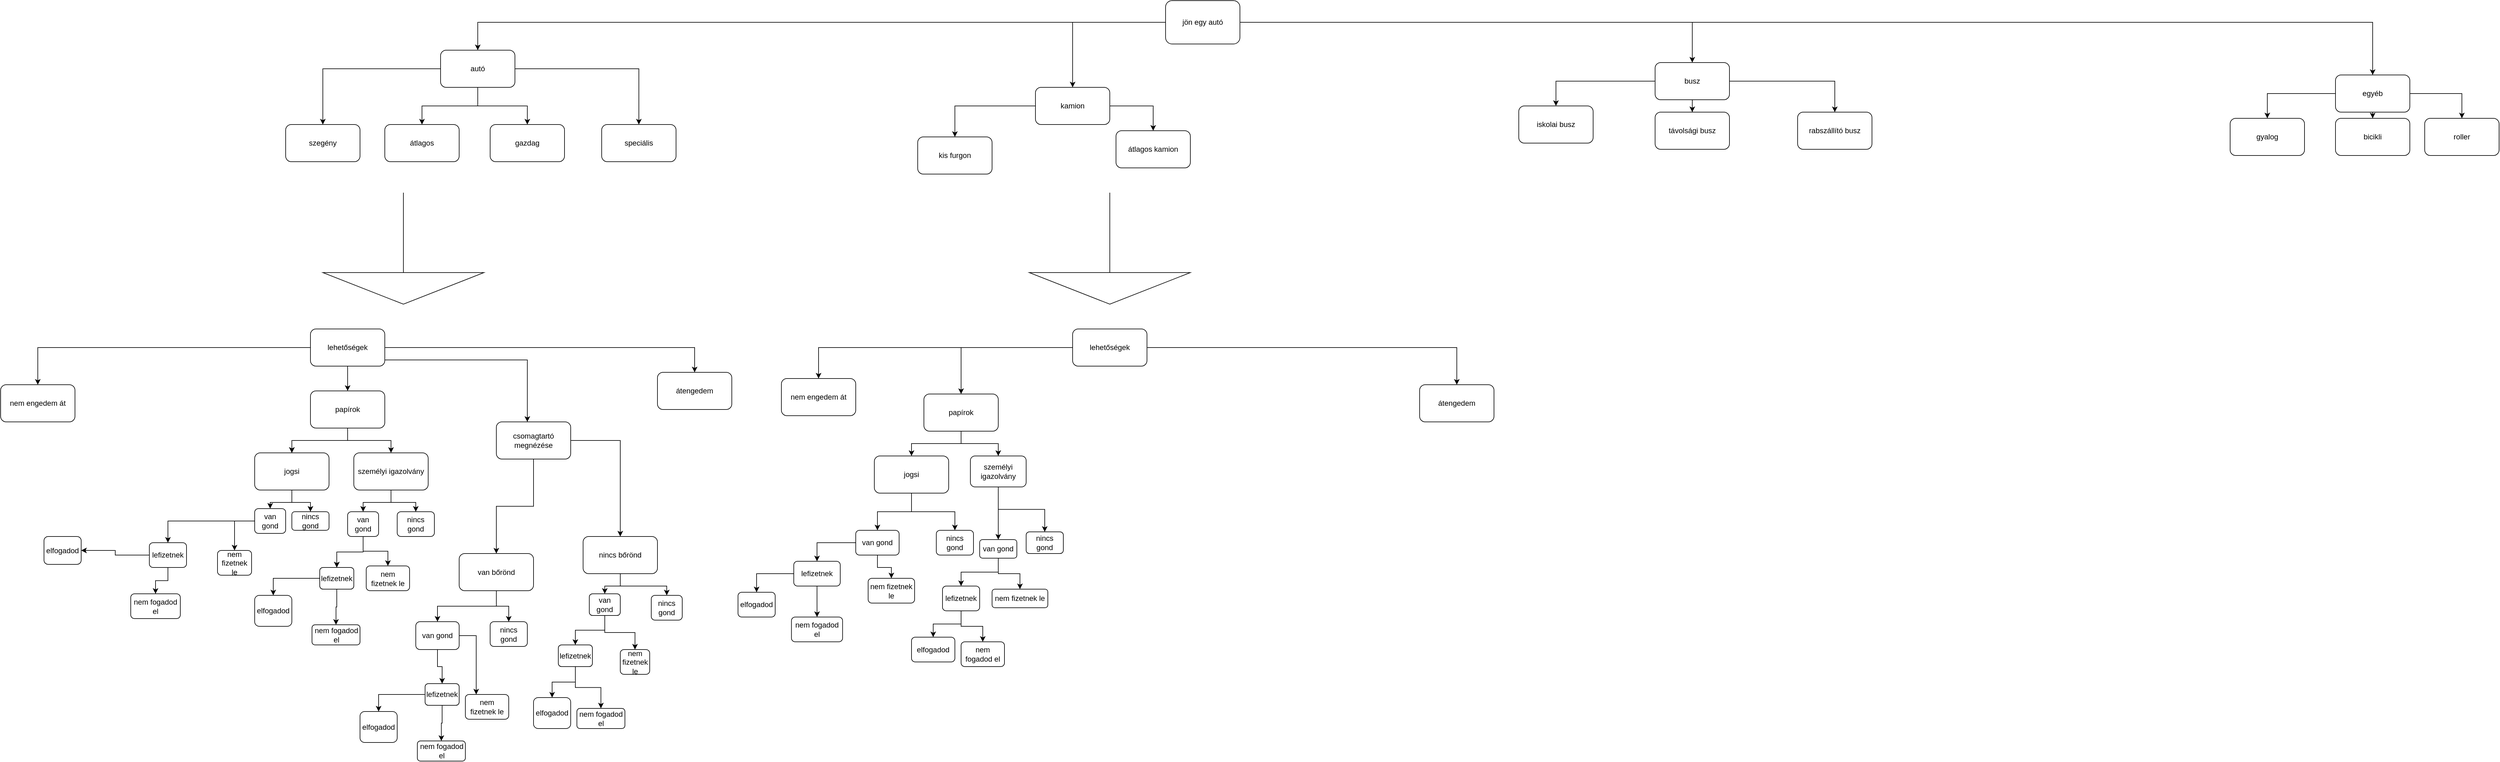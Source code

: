 <mxfile version="22.0.2" type="device">
  <diagram name="1 oldal" id="G3XP9oz0gutzlk2qWR2e">
    <mxGraphModel dx="3962" dy="1415" grid="1" gridSize="10" guides="1" tooltips="1" connect="1" arrows="1" fold="1" page="1" pageScale="1" pageWidth="827" pageHeight="1169" math="0" shadow="0">
      <root>
        <mxCell id="0" />
        <mxCell id="1" parent="0" />
        <mxCell id="x0oVIGQgTyDs9HoZcm1z-2" style="edgeStyle=orthogonalEdgeStyle;rounded=0;orthogonalLoop=1;jettySize=auto;html=1;" parent="1" source="x0oVIGQgTyDs9HoZcm1z-1" target="x0oVIGQgTyDs9HoZcm1z-3" edge="1">
          <mxGeometry relative="1" as="geometry">
            <mxPoint x="410" y="410" as="targetPoint" />
          </mxGeometry>
        </mxCell>
        <mxCell id="x0oVIGQgTyDs9HoZcm1z-4" style="edgeStyle=orthogonalEdgeStyle;rounded=0;orthogonalLoop=1;jettySize=auto;html=1;" parent="1" source="x0oVIGQgTyDs9HoZcm1z-1" target="x0oVIGQgTyDs9HoZcm1z-5" edge="1">
          <mxGeometry relative="1" as="geometry">
            <mxPoint x="270" y="390" as="targetPoint" />
          </mxGeometry>
        </mxCell>
        <mxCell id="x0oVIGQgTyDs9HoZcm1z-6" style="edgeStyle=orthogonalEdgeStyle;rounded=0;orthogonalLoop=1;jettySize=auto;html=1;" parent="1" source="x0oVIGQgTyDs9HoZcm1z-1" target="x0oVIGQgTyDs9HoZcm1z-7" edge="1">
          <mxGeometry relative="1" as="geometry">
            <mxPoint x="550" y="350" as="targetPoint" />
          </mxGeometry>
        </mxCell>
        <mxCell id="x0oVIGQgTyDs9HoZcm1z-30" style="edgeStyle=orthogonalEdgeStyle;rounded=0;orthogonalLoop=1;jettySize=auto;html=1;" parent="1" source="x0oVIGQgTyDs9HoZcm1z-1" target="x0oVIGQgTyDs9HoZcm1z-31" edge="1">
          <mxGeometry relative="1" as="geometry">
            <mxPoint x="1440" y="420" as="targetPoint" />
          </mxGeometry>
        </mxCell>
        <mxCell id="x0oVIGQgTyDs9HoZcm1z-1" value="jön egy autó" style="rounded=1;whiteSpace=wrap;html=1;" parent="1" vertex="1">
          <mxGeometry x="350" y="270" width="120" height="70" as="geometry" />
        </mxCell>
        <mxCell id="x0oVIGQgTyDs9HoZcm1z-20" style="edgeStyle=orthogonalEdgeStyle;rounded=0;orthogonalLoop=1;jettySize=auto;html=1;" parent="1" source="x0oVIGQgTyDs9HoZcm1z-3" target="x0oVIGQgTyDs9HoZcm1z-21" edge="1">
          <mxGeometry relative="1" as="geometry">
            <mxPoint x="250" y="470" as="targetPoint" />
          </mxGeometry>
        </mxCell>
        <mxCell id="x0oVIGQgTyDs9HoZcm1z-46" style="edgeStyle=orthogonalEdgeStyle;rounded=0;orthogonalLoop=1;jettySize=auto;html=1;entryX=0.5;entryY=0;entryDx=0;entryDy=0;" parent="1" source="x0oVIGQgTyDs9HoZcm1z-3" target="x0oVIGQgTyDs9HoZcm1z-23" edge="1">
          <mxGeometry relative="1" as="geometry" />
        </mxCell>
        <mxCell id="x0oVIGQgTyDs9HoZcm1z-3" value="kamion" style="rounded=1;whiteSpace=wrap;html=1;" parent="1" vertex="1">
          <mxGeometry x="140" y="410" width="120" height="60" as="geometry" />
        </mxCell>
        <mxCell id="x0oVIGQgTyDs9HoZcm1z-9" style="edgeStyle=orthogonalEdgeStyle;rounded=0;orthogonalLoop=1;jettySize=auto;html=1;" parent="1" source="x0oVIGQgTyDs9HoZcm1z-5" target="x0oVIGQgTyDs9HoZcm1z-10" edge="1">
          <mxGeometry relative="1" as="geometry">
            <mxPoint x="-630" y="460" as="targetPoint" />
          </mxGeometry>
        </mxCell>
        <mxCell id="x0oVIGQgTyDs9HoZcm1z-11" style="edgeStyle=orthogonalEdgeStyle;rounded=0;orthogonalLoop=1;jettySize=auto;html=1;" parent="1" source="x0oVIGQgTyDs9HoZcm1z-5" target="x0oVIGQgTyDs9HoZcm1z-12" edge="1">
          <mxGeometry relative="1" as="geometry">
            <mxPoint x="-370" y="480" as="targetPoint" />
          </mxGeometry>
        </mxCell>
        <mxCell id="x0oVIGQgTyDs9HoZcm1z-13" style="edgeStyle=orthogonalEdgeStyle;rounded=0;orthogonalLoop=1;jettySize=auto;html=1;" parent="1" source="x0oVIGQgTyDs9HoZcm1z-5" target="x0oVIGQgTyDs9HoZcm1z-17" edge="1">
          <mxGeometry relative="1" as="geometry">
            <mxPoint x="-700" y="470" as="targetPoint" />
          </mxGeometry>
        </mxCell>
        <mxCell id="x0oVIGQgTyDs9HoZcm1z-18" style="edgeStyle=orthogonalEdgeStyle;rounded=0;orthogonalLoop=1;jettySize=auto;html=1;" parent="1" source="x0oVIGQgTyDs9HoZcm1z-5" target="x0oVIGQgTyDs9HoZcm1z-19" edge="1">
          <mxGeometry relative="1" as="geometry">
            <mxPoint x="-490" y="470" as="targetPoint" />
          </mxGeometry>
        </mxCell>
        <mxCell id="x0oVIGQgTyDs9HoZcm1z-5" value="autó" style="rounded=1;whiteSpace=wrap;html=1;" parent="1" vertex="1">
          <mxGeometry x="-820" y="350" width="120" height="60" as="geometry" />
        </mxCell>
        <mxCell id="x0oVIGQgTyDs9HoZcm1z-24" style="edgeStyle=orthogonalEdgeStyle;rounded=0;orthogonalLoop=1;jettySize=auto;html=1;" parent="1" source="x0oVIGQgTyDs9HoZcm1z-7" target="x0oVIGQgTyDs9HoZcm1z-25" edge="1">
          <mxGeometry relative="1" as="geometry">
            <mxPoint x="980" y="450" as="targetPoint" />
          </mxGeometry>
        </mxCell>
        <mxCell id="x0oVIGQgTyDs9HoZcm1z-26" style="edgeStyle=orthogonalEdgeStyle;rounded=0;orthogonalLoop=1;jettySize=auto;html=1;" parent="1" source="x0oVIGQgTyDs9HoZcm1z-7" target="x0oVIGQgTyDs9HoZcm1z-27" edge="1">
          <mxGeometry relative="1" as="geometry">
            <mxPoint x="1200" y="480" as="targetPoint" />
          </mxGeometry>
        </mxCell>
        <mxCell id="x0oVIGQgTyDs9HoZcm1z-28" style="edgeStyle=orthogonalEdgeStyle;rounded=0;orthogonalLoop=1;jettySize=auto;html=1;" parent="1" source="x0oVIGQgTyDs9HoZcm1z-7" target="x0oVIGQgTyDs9HoZcm1z-29" edge="1">
          <mxGeometry relative="1" as="geometry">
            <mxPoint x="1430" y="450" as="targetPoint" />
          </mxGeometry>
        </mxCell>
        <mxCell id="x0oVIGQgTyDs9HoZcm1z-7" value="busz" style="rounded=1;whiteSpace=wrap;html=1;" parent="1" vertex="1">
          <mxGeometry x="1140" y="370" width="120" height="60" as="geometry" />
        </mxCell>
        <mxCell id="x0oVIGQgTyDs9HoZcm1z-10" value="szegény" style="rounded=1;whiteSpace=wrap;html=1;" parent="1" vertex="1">
          <mxGeometry x="-1070" y="470" width="120" height="60" as="geometry" />
        </mxCell>
        <mxCell id="x0oVIGQgTyDs9HoZcm1z-12" value="átlagos" style="rounded=1;whiteSpace=wrap;html=1;" parent="1" vertex="1">
          <mxGeometry x="-910" y="470" width="120" height="60" as="geometry" />
        </mxCell>
        <mxCell id="x0oVIGQgTyDs9HoZcm1z-17" value="gazdag" style="rounded=1;whiteSpace=wrap;html=1;" parent="1" vertex="1">
          <mxGeometry x="-740" y="470" width="120" height="60" as="geometry" />
        </mxCell>
        <mxCell id="x0oVIGQgTyDs9HoZcm1z-19" value="speciális" style="rounded=1;whiteSpace=wrap;html=1;" parent="1" vertex="1">
          <mxGeometry x="-560" y="470" width="120" height="60" as="geometry" />
        </mxCell>
        <mxCell id="x0oVIGQgTyDs9HoZcm1z-21" value="kis furgon" style="rounded=1;whiteSpace=wrap;html=1;" parent="1" vertex="1">
          <mxGeometry x="-50" y="490" width="120" height="60" as="geometry" />
        </mxCell>
        <mxCell id="x0oVIGQgTyDs9HoZcm1z-23" value="átlagos kamion" style="rounded=1;whiteSpace=wrap;html=1;" parent="1" vertex="1">
          <mxGeometry x="270" y="480" width="120" height="60" as="geometry" />
        </mxCell>
        <mxCell id="x0oVIGQgTyDs9HoZcm1z-25" value="iskolai busz" style="rounded=1;whiteSpace=wrap;html=1;" parent="1" vertex="1">
          <mxGeometry x="920" y="440" width="120" height="60" as="geometry" />
        </mxCell>
        <mxCell id="x0oVIGQgTyDs9HoZcm1z-27" value="távolsági busz" style="rounded=1;whiteSpace=wrap;html=1;" parent="1" vertex="1">
          <mxGeometry x="1140" y="450" width="120" height="60" as="geometry" />
        </mxCell>
        <mxCell id="x0oVIGQgTyDs9HoZcm1z-29" value="rabszállító busz" style="rounded=1;whiteSpace=wrap;html=1;" parent="1" vertex="1">
          <mxGeometry x="1370" y="450" width="120" height="60" as="geometry" />
        </mxCell>
        <mxCell id="x0oVIGQgTyDs9HoZcm1z-32" style="edgeStyle=orthogonalEdgeStyle;rounded=0;orthogonalLoop=1;jettySize=auto;html=1;" parent="1" source="x0oVIGQgTyDs9HoZcm1z-31" target="x0oVIGQgTyDs9HoZcm1z-33" edge="1">
          <mxGeometry relative="1" as="geometry">
            <mxPoint x="2138" y="480" as="targetPoint" />
          </mxGeometry>
        </mxCell>
        <mxCell id="x0oVIGQgTyDs9HoZcm1z-34" style="edgeStyle=orthogonalEdgeStyle;rounded=0;orthogonalLoop=1;jettySize=auto;html=1;" parent="1" source="x0oVIGQgTyDs9HoZcm1z-31" target="x0oVIGQgTyDs9HoZcm1z-35" edge="1">
          <mxGeometry relative="1" as="geometry">
            <mxPoint x="2298" y="520" as="targetPoint" />
          </mxGeometry>
        </mxCell>
        <mxCell id="x0oVIGQgTyDs9HoZcm1z-36" style="edgeStyle=orthogonalEdgeStyle;rounded=0;orthogonalLoop=1;jettySize=auto;html=1;" parent="1" source="x0oVIGQgTyDs9HoZcm1z-31" target="x0oVIGQgTyDs9HoZcm1z-37" edge="1">
          <mxGeometry relative="1" as="geometry">
            <mxPoint x="2428" y="490" as="targetPoint" />
          </mxGeometry>
        </mxCell>
        <mxCell id="x0oVIGQgTyDs9HoZcm1z-31" value="egyéb" style="rounded=1;whiteSpace=wrap;html=1;" parent="1" vertex="1">
          <mxGeometry x="2238" y="390" width="120" height="60" as="geometry" />
        </mxCell>
        <mxCell id="x0oVIGQgTyDs9HoZcm1z-33" value="gyalog" style="rounded=1;whiteSpace=wrap;html=1;" parent="1" vertex="1">
          <mxGeometry x="2068" y="460" width="120" height="60" as="geometry" />
        </mxCell>
        <mxCell id="x0oVIGQgTyDs9HoZcm1z-35" value="bicikli" style="rounded=1;whiteSpace=wrap;html=1;" parent="1" vertex="1">
          <mxGeometry x="2238" y="460" width="120" height="60" as="geometry" />
        </mxCell>
        <mxCell id="x0oVIGQgTyDs9HoZcm1z-37" value="roller" style="rounded=1;whiteSpace=wrap;html=1;" parent="1" vertex="1">
          <mxGeometry x="2382" y="460" width="120" height="60" as="geometry" />
        </mxCell>
        <mxCell id="x0oVIGQgTyDs9HoZcm1z-45" value="" style="html=1;shadow=0;dashed=0;align=center;verticalAlign=middle;shape=mxgraph.arrows2.arrow;dy=1;dx=51;direction=south;notch=0;" parent="1" vertex="1">
          <mxGeometry x="-1010" y="580" width="260" height="180" as="geometry" />
        </mxCell>
        <mxCell id="x0oVIGQgTyDs9HoZcm1z-61" style="edgeStyle=orthogonalEdgeStyle;rounded=0;orthogonalLoop=1;jettySize=auto;html=1;" parent="1" source="x0oVIGQgTyDs9HoZcm1z-59" target="x0oVIGQgTyDs9HoZcm1z-62" edge="1">
          <mxGeometry relative="1" as="geometry">
            <mxPoint x="-970" y="890" as="targetPoint" />
          </mxGeometry>
        </mxCell>
        <mxCell id="x0oVIGQgTyDs9HoZcm1z-63" style="edgeStyle=orthogonalEdgeStyle;rounded=0;orthogonalLoop=1;jettySize=auto;html=1;" parent="1" source="x0oVIGQgTyDs9HoZcm1z-59" target="x0oVIGQgTyDs9HoZcm1z-64" edge="1">
          <mxGeometry relative="1" as="geometry">
            <mxPoint x="-800" y="900" as="targetPoint" />
          </mxGeometry>
        </mxCell>
        <mxCell id="x0oVIGQgTyDs9HoZcm1z-68" style="edgeStyle=orthogonalEdgeStyle;rounded=0;orthogonalLoop=1;jettySize=auto;html=1;" parent="1" source="x0oVIGQgTyDs9HoZcm1z-59" target="x0oVIGQgTyDs9HoZcm1z-69" edge="1">
          <mxGeometry relative="1" as="geometry">
            <mxPoint x="-890" y="990" as="targetPoint" />
            <Array as="points">
              <mxPoint x="-680" y="850" />
            </Array>
          </mxGeometry>
        </mxCell>
        <mxCell id="x0oVIGQgTyDs9HoZcm1z-79" style="edgeStyle=orthogonalEdgeStyle;rounded=0;orthogonalLoop=1;jettySize=auto;html=1;" parent="1" source="x0oVIGQgTyDs9HoZcm1z-59" target="x0oVIGQgTyDs9HoZcm1z-80" edge="1">
          <mxGeometry relative="1" as="geometry">
            <mxPoint x="-870" y="930" as="targetPoint" />
          </mxGeometry>
        </mxCell>
        <mxCell id="x0oVIGQgTyDs9HoZcm1z-59" value="lehetőségek" style="rounded=1;whiteSpace=wrap;html=1;" parent="1" vertex="1">
          <mxGeometry x="-1030" y="800" width="120" height="60" as="geometry" />
        </mxCell>
        <mxCell id="x0oVIGQgTyDs9HoZcm1z-62" value="nem engedem át" style="rounded=1;whiteSpace=wrap;html=1;" parent="1" vertex="1">
          <mxGeometry x="-1530" y="890" width="120" height="60" as="geometry" />
        </mxCell>
        <mxCell id="x0oVIGQgTyDs9HoZcm1z-64" value="átengedem" style="rounded=1;whiteSpace=wrap;html=1;" parent="1" vertex="1">
          <mxGeometry x="-470" y="870" width="120" height="60" as="geometry" />
        </mxCell>
        <mxCell id="x0oVIGQgTyDs9HoZcm1z-71" style="edgeStyle=orthogonalEdgeStyle;rounded=0;orthogonalLoop=1;jettySize=auto;html=1;" parent="1" source="x0oVIGQgTyDs9HoZcm1z-69" target="x0oVIGQgTyDs9HoZcm1z-72" edge="1">
          <mxGeometry relative="1" as="geometry">
            <mxPoint x="-890" y="1070" as="targetPoint" />
          </mxGeometry>
        </mxCell>
        <mxCell id="x0oVIGQgTyDs9HoZcm1z-73" style="edgeStyle=orthogonalEdgeStyle;rounded=0;orthogonalLoop=1;jettySize=auto;html=1;" parent="1" source="x0oVIGQgTyDs9HoZcm1z-69" target="x0oVIGQgTyDs9HoZcm1z-74" edge="1">
          <mxGeometry relative="1" as="geometry">
            <mxPoint x="-830" y="1150" as="targetPoint" />
          </mxGeometry>
        </mxCell>
        <mxCell id="x0oVIGQgTyDs9HoZcm1z-69" value="csomagtartó megnézése" style="rounded=1;whiteSpace=wrap;html=1;" parent="1" vertex="1">
          <mxGeometry x="-730" y="950" width="120" height="60" as="geometry" />
        </mxCell>
        <mxCell id="QojsgQzTeg6_Ytx6wrmI-13" value="" style="edgeStyle=orthogonalEdgeStyle;rounded=0;orthogonalLoop=1;jettySize=auto;html=1;" edge="1" parent="1" source="x0oVIGQgTyDs9HoZcm1z-72" target="QojsgQzTeg6_Ytx6wrmI-12">
          <mxGeometry relative="1" as="geometry" />
        </mxCell>
        <mxCell id="QojsgQzTeg6_Ytx6wrmI-14" style="edgeStyle=orthogonalEdgeStyle;rounded=0;orthogonalLoop=1;jettySize=auto;html=1;" edge="1" parent="1" source="x0oVIGQgTyDs9HoZcm1z-72" target="QojsgQzTeg6_Ytx6wrmI-15">
          <mxGeometry relative="1" as="geometry">
            <mxPoint x="-680" y="1302.5" as="targetPoint" />
          </mxGeometry>
        </mxCell>
        <mxCell id="x0oVIGQgTyDs9HoZcm1z-72" value="van bőrönd" style="rounded=1;whiteSpace=wrap;html=1;" parent="1" vertex="1">
          <mxGeometry x="-790" y="1162.5" width="120" height="60" as="geometry" />
        </mxCell>
        <mxCell id="QojsgQzTeg6_Ytx6wrmI-9" value="" style="edgeStyle=orthogonalEdgeStyle;rounded=0;orthogonalLoop=1;jettySize=auto;html=1;" edge="1" parent="1" source="x0oVIGQgTyDs9HoZcm1z-74" target="QojsgQzTeg6_Ytx6wrmI-8">
          <mxGeometry relative="1" as="geometry" />
        </mxCell>
        <mxCell id="QojsgQzTeg6_Ytx6wrmI-10" style="edgeStyle=orthogonalEdgeStyle;rounded=0;orthogonalLoop=1;jettySize=auto;html=1;" edge="1" parent="1" source="x0oVIGQgTyDs9HoZcm1z-74" target="QojsgQzTeg6_Ytx6wrmI-11">
          <mxGeometry relative="1" as="geometry">
            <mxPoint x="-470" y="1240" as="targetPoint" />
          </mxGeometry>
        </mxCell>
        <mxCell id="x0oVIGQgTyDs9HoZcm1z-74" value="nincs bőrönd" style="rounded=1;whiteSpace=wrap;html=1;" parent="1" vertex="1">
          <mxGeometry x="-590" y="1135" width="120" height="60" as="geometry" />
        </mxCell>
        <mxCell id="x0oVIGQgTyDs9HoZcm1z-81" style="edgeStyle=orthogonalEdgeStyle;rounded=0;orthogonalLoop=1;jettySize=auto;html=1;" parent="1" source="x0oVIGQgTyDs9HoZcm1z-80" target="x0oVIGQgTyDs9HoZcm1z-82" edge="1">
          <mxGeometry relative="1" as="geometry">
            <mxPoint x="-1060" y="1030" as="targetPoint" />
          </mxGeometry>
        </mxCell>
        <mxCell id="QojsgQzTeg6_Ytx6wrmI-1" value="" style="edgeStyle=orthogonalEdgeStyle;rounded=0;orthogonalLoop=1;jettySize=auto;html=1;" edge="1" parent="1" source="x0oVIGQgTyDs9HoZcm1z-80" target="x0oVIGQgTyDs9HoZcm1z-82">
          <mxGeometry relative="1" as="geometry" />
        </mxCell>
        <mxCell id="QojsgQzTeg6_Ytx6wrmI-2" style="edgeStyle=orthogonalEdgeStyle;rounded=0;orthogonalLoop=1;jettySize=auto;html=1;" edge="1" parent="1" source="x0oVIGQgTyDs9HoZcm1z-80" target="QojsgQzTeg6_Ytx6wrmI-3">
          <mxGeometry relative="1" as="geometry">
            <mxPoint x="-920" y="1000" as="targetPoint" />
          </mxGeometry>
        </mxCell>
        <mxCell id="x0oVIGQgTyDs9HoZcm1z-80" value="papírok" style="rounded=1;whiteSpace=wrap;html=1;" parent="1" vertex="1">
          <mxGeometry x="-1030" y="900" width="120" height="60" as="geometry" />
        </mxCell>
        <mxCell id="x0oVIGQgTyDs9HoZcm1z-83" style="edgeStyle=orthogonalEdgeStyle;rounded=0;orthogonalLoop=1;jettySize=auto;html=1;" parent="1" source="x0oVIGQgTyDs9HoZcm1z-82" target="x0oVIGQgTyDs9HoZcm1z-84" edge="1">
          <mxGeometry relative="1" as="geometry">
            <mxPoint x="-1120" y="1100" as="targetPoint" />
          </mxGeometry>
        </mxCell>
        <mxCell id="x0oVIGQgTyDs9HoZcm1z-85" style="edgeStyle=orthogonalEdgeStyle;rounded=0;orthogonalLoop=1;jettySize=auto;html=1;" parent="1" source="x0oVIGQgTyDs9HoZcm1z-82" target="x0oVIGQgTyDs9HoZcm1z-86" edge="1">
          <mxGeometry relative="1" as="geometry">
            <mxPoint x="-1030" y="1100" as="targetPoint" />
          </mxGeometry>
        </mxCell>
        <mxCell id="x0oVIGQgTyDs9HoZcm1z-82" value="jogsi" style="rounded=1;whiteSpace=wrap;html=1;" parent="1" vertex="1">
          <mxGeometry x="-1120" y="1000" width="120" height="60" as="geometry" />
        </mxCell>
        <mxCell id="QojsgQzTeg6_Ytx6wrmI-42" value="" style="edgeStyle=orthogonalEdgeStyle;rounded=0;orthogonalLoop=1;jettySize=auto;html=1;" edge="1" parent="1" source="x0oVIGQgTyDs9HoZcm1z-84" target="QojsgQzTeg6_Ytx6wrmI-41">
          <mxGeometry relative="1" as="geometry" />
        </mxCell>
        <mxCell id="QojsgQzTeg6_Ytx6wrmI-44" value="" style="edgeStyle=orthogonalEdgeStyle;rounded=0;orthogonalLoop=1;jettySize=auto;html=1;" edge="1" parent="1" source="x0oVIGQgTyDs9HoZcm1z-84" target="QojsgQzTeg6_Ytx6wrmI-43">
          <mxGeometry relative="1" as="geometry" />
        </mxCell>
        <mxCell id="x0oVIGQgTyDs9HoZcm1z-84" value="van gond" style="rounded=1;whiteSpace=wrap;html=1;" parent="1" vertex="1">
          <mxGeometry x="-1120" y="1090" width="50" height="40" as="geometry" />
        </mxCell>
        <mxCell id="x0oVIGQgTyDs9HoZcm1z-86" value="nincs gond" style="rounded=1;whiteSpace=wrap;html=1;" parent="1" vertex="1">
          <mxGeometry x="-1060" y="1095" width="60" height="30" as="geometry" />
        </mxCell>
        <mxCell id="QojsgQzTeg6_Ytx6wrmI-5" value="" style="edgeStyle=orthogonalEdgeStyle;rounded=0;orthogonalLoop=1;jettySize=auto;html=1;" edge="1" parent="1" source="QojsgQzTeg6_Ytx6wrmI-3" target="QojsgQzTeg6_Ytx6wrmI-4">
          <mxGeometry relative="1" as="geometry" />
        </mxCell>
        <mxCell id="QojsgQzTeg6_Ytx6wrmI-6" style="edgeStyle=orthogonalEdgeStyle;rounded=0;orthogonalLoop=1;jettySize=auto;html=1;" edge="1" parent="1" source="QojsgQzTeg6_Ytx6wrmI-3" target="QojsgQzTeg6_Ytx6wrmI-7">
          <mxGeometry relative="1" as="geometry">
            <mxPoint x="-860" y="1100.0" as="targetPoint" />
          </mxGeometry>
        </mxCell>
        <mxCell id="QojsgQzTeg6_Ytx6wrmI-3" value="személyi igazolvány" style="rounded=1;whiteSpace=wrap;html=1;" vertex="1" parent="1">
          <mxGeometry x="-960" y="1000" width="120" height="60" as="geometry" />
        </mxCell>
        <mxCell id="QojsgQzTeg6_Ytx6wrmI-50" value="" style="edgeStyle=orthogonalEdgeStyle;rounded=0;orthogonalLoop=1;jettySize=auto;html=1;" edge="1" parent="1" source="QojsgQzTeg6_Ytx6wrmI-4" target="QojsgQzTeg6_Ytx6wrmI-49">
          <mxGeometry relative="1" as="geometry" />
        </mxCell>
        <mxCell id="QojsgQzTeg6_Ytx6wrmI-51" value="" style="edgeStyle=orthogonalEdgeStyle;rounded=0;orthogonalLoop=1;jettySize=auto;html=1;" edge="1" parent="1" source="QojsgQzTeg6_Ytx6wrmI-4" target="QojsgQzTeg6_Ytx6wrmI-49">
          <mxGeometry relative="1" as="geometry" />
        </mxCell>
        <mxCell id="QojsgQzTeg6_Ytx6wrmI-52" style="edgeStyle=orthogonalEdgeStyle;rounded=0;orthogonalLoop=1;jettySize=auto;html=1;" edge="1" parent="1" source="QojsgQzTeg6_Ytx6wrmI-4" target="QojsgQzTeg6_Ytx6wrmI-53">
          <mxGeometry relative="1" as="geometry">
            <mxPoint x="-910" y="1180" as="targetPoint" />
          </mxGeometry>
        </mxCell>
        <mxCell id="QojsgQzTeg6_Ytx6wrmI-4" value="van gond" style="whiteSpace=wrap;html=1;rounded=1;" vertex="1" parent="1">
          <mxGeometry x="-970" y="1095" width="50" height="40" as="geometry" />
        </mxCell>
        <mxCell id="QojsgQzTeg6_Ytx6wrmI-7" value="nincs gond" style="rounded=1;whiteSpace=wrap;html=1;" vertex="1" parent="1">
          <mxGeometry x="-890" y="1095" width="60" height="40" as="geometry" />
        </mxCell>
        <mxCell id="QojsgQzTeg6_Ytx6wrmI-75" value="" style="edgeStyle=orthogonalEdgeStyle;rounded=0;orthogonalLoop=1;jettySize=auto;html=1;" edge="1" parent="1" source="QojsgQzTeg6_Ytx6wrmI-8" target="QojsgQzTeg6_Ytx6wrmI-71">
          <mxGeometry relative="1" as="geometry" />
        </mxCell>
        <mxCell id="QojsgQzTeg6_Ytx6wrmI-77" style="edgeStyle=orthogonalEdgeStyle;rounded=0;orthogonalLoop=1;jettySize=auto;html=1;" edge="1" parent="1" source="QojsgQzTeg6_Ytx6wrmI-8" target="QojsgQzTeg6_Ytx6wrmI-72">
          <mxGeometry relative="1" as="geometry" />
        </mxCell>
        <mxCell id="QojsgQzTeg6_Ytx6wrmI-8" value="van gond" style="whiteSpace=wrap;html=1;rounded=1;" vertex="1" parent="1">
          <mxGeometry x="-580" y="1227.5" width="50" height="35" as="geometry" />
        </mxCell>
        <mxCell id="QojsgQzTeg6_Ytx6wrmI-11" value="nincs gond" style="rounded=1;whiteSpace=wrap;html=1;" vertex="1" parent="1">
          <mxGeometry x="-480" y="1230" width="50" height="40" as="geometry" />
        </mxCell>
        <mxCell id="QojsgQzTeg6_Ytx6wrmI-64" value="" style="edgeStyle=orthogonalEdgeStyle;rounded=0;orthogonalLoop=1;jettySize=auto;html=1;" edge="1" parent="1" source="QojsgQzTeg6_Ytx6wrmI-12" target="QojsgQzTeg6_Ytx6wrmI-60">
          <mxGeometry relative="1" as="geometry" />
        </mxCell>
        <mxCell id="QojsgQzTeg6_Ytx6wrmI-76" style="edgeStyle=orthogonalEdgeStyle;rounded=0;orthogonalLoop=1;jettySize=auto;html=1;entryX=0.25;entryY=0;entryDx=0;entryDy=0;" edge="1" parent="1" source="QojsgQzTeg6_Ytx6wrmI-12" target="QojsgQzTeg6_Ytx6wrmI-61">
          <mxGeometry relative="1" as="geometry" />
        </mxCell>
        <mxCell id="QojsgQzTeg6_Ytx6wrmI-12" value="van gond" style="whiteSpace=wrap;html=1;rounded=1;" vertex="1" parent="1">
          <mxGeometry x="-860" y="1272.5" width="70" height="45" as="geometry" />
        </mxCell>
        <mxCell id="QojsgQzTeg6_Ytx6wrmI-15" value="nincs gond" style="rounded=1;whiteSpace=wrap;html=1;" vertex="1" parent="1">
          <mxGeometry x="-740" y="1272.5" width="60" height="40" as="geometry" />
        </mxCell>
        <mxCell id="QojsgQzTeg6_Ytx6wrmI-19" value="" style="html=1;shadow=0;dashed=0;align=center;verticalAlign=middle;shape=mxgraph.arrows2.arrow;dy=1;dx=51;direction=south;notch=0;" vertex="1" parent="1">
          <mxGeometry x="130" y="580" width="260" height="180" as="geometry" />
        </mxCell>
        <mxCell id="QojsgQzTeg6_Ytx6wrmI-22" value="" style="edgeStyle=orthogonalEdgeStyle;rounded=0;orthogonalLoop=1;jettySize=auto;html=1;" edge="1" parent="1" source="QojsgQzTeg6_Ytx6wrmI-20" target="QojsgQzTeg6_Ytx6wrmI-21">
          <mxGeometry relative="1" as="geometry" />
        </mxCell>
        <mxCell id="QojsgQzTeg6_Ytx6wrmI-24" value="" style="edgeStyle=orthogonalEdgeStyle;rounded=0;orthogonalLoop=1;jettySize=auto;html=1;" edge="1" parent="1" source="QojsgQzTeg6_Ytx6wrmI-20" target="QojsgQzTeg6_Ytx6wrmI-23">
          <mxGeometry relative="1" as="geometry" />
        </mxCell>
        <mxCell id="QojsgQzTeg6_Ytx6wrmI-26" value="" style="edgeStyle=orthogonalEdgeStyle;rounded=0;orthogonalLoop=1;jettySize=auto;html=1;" edge="1" parent="1" source="QojsgQzTeg6_Ytx6wrmI-20" target="QojsgQzTeg6_Ytx6wrmI-25">
          <mxGeometry relative="1" as="geometry" />
        </mxCell>
        <mxCell id="QojsgQzTeg6_Ytx6wrmI-20" value="lehetőségek" style="rounded=1;whiteSpace=wrap;html=1;" vertex="1" parent="1">
          <mxGeometry x="200" y="800" width="120" height="60" as="geometry" />
        </mxCell>
        <mxCell id="QojsgQzTeg6_Ytx6wrmI-21" value="átengedem" style="whiteSpace=wrap;html=1;rounded=1;" vertex="1" parent="1">
          <mxGeometry x="760" y="890" width="120" height="60" as="geometry" />
        </mxCell>
        <mxCell id="QojsgQzTeg6_Ytx6wrmI-23" value="nem engedem át" style="whiteSpace=wrap;html=1;rounded=1;" vertex="1" parent="1">
          <mxGeometry x="-270" y="880" width="120" height="60" as="geometry" />
        </mxCell>
        <mxCell id="QojsgQzTeg6_Ytx6wrmI-28" value="" style="edgeStyle=orthogonalEdgeStyle;rounded=0;orthogonalLoop=1;jettySize=auto;html=1;" edge="1" parent="1" source="QojsgQzTeg6_Ytx6wrmI-25" target="QojsgQzTeg6_Ytx6wrmI-27">
          <mxGeometry relative="1" as="geometry" />
        </mxCell>
        <mxCell id="QojsgQzTeg6_Ytx6wrmI-33" style="edgeStyle=orthogonalEdgeStyle;rounded=0;orthogonalLoop=1;jettySize=auto;html=1;" edge="1" parent="1" source="QojsgQzTeg6_Ytx6wrmI-25" target="QojsgQzTeg6_Ytx6wrmI-34">
          <mxGeometry relative="1" as="geometry">
            <mxPoint x="10" y="1070" as="targetPoint" />
          </mxGeometry>
        </mxCell>
        <mxCell id="QojsgQzTeg6_Ytx6wrmI-25" value="papírok" style="whiteSpace=wrap;html=1;rounded=1;" vertex="1" parent="1">
          <mxGeometry x="-40" y="905" width="120" height="60" as="geometry" />
        </mxCell>
        <mxCell id="QojsgQzTeg6_Ytx6wrmI-30" value="" style="edgeStyle=orthogonalEdgeStyle;rounded=0;orthogonalLoop=1;jettySize=auto;html=1;" edge="1" parent="1" source="QojsgQzTeg6_Ytx6wrmI-27" target="QojsgQzTeg6_Ytx6wrmI-29">
          <mxGeometry relative="1" as="geometry" />
        </mxCell>
        <mxCell id="QojsgQzTeg6_Ytx6wrmI-31" style="edgeStyle=orthogonalEdgeStyle;rounded=0;orthogonalLoop=1;jettySize=auto;html=1;" edge="1" parent="1" source="QojsgQzTeg6_Ytx6wrmI-27" target="QojsgQzTeg6_Ytx6wrmI-32">
          <mxGeometry relative="1" as="geometry">
            <mxPoint x="-170" y="1160" as="targetPoint" />
          </mxGeometry>
        </mxCell>
        <mxCell id="QojsgQzTeg6_Ytx6wrmI-27" value="jogsi" style="whiteSpace=wrap;html=1;rounded=1;" vertex="1" parent="1">
          <mxGeometry x="-120" y="1005" width="120" height="60" as="geometry" />
        </mxCell>
        <mxCell id="QojsgQzTeg6_Ytx6wrmI-29" value="nincs gond" style="whiteSpace=wrap;html=1;rounded=1;" vertex="1" parent="1">
          <mxGeometry x="-20" y="1125" width="60" height="40" as="geometry" />
        </mxCell>
        <mxCell id="QojsgQzTeg6_Ytx6wrmI-97" value="" style="edgeStyle=orthogonalEdgeStyle;rounded=0;orthogonalLoop=1;jettySize=auto;html=1;" edge="1" parent="1" source="QojsgQzTeg6_Ytx6wrmI-32" target="QojsgQzTeg6_Ytx6wrmI-96">
          <mxGeometry relative="1" as="geometry" />
        </mxCell>
        <mxCell id="QojsgQzTeg6_Ytx6wrmI-99" value="" style="edgeStyle=orthogonalEdgeStyle;rounded=0;orthogonalLoop=1;jettySize=auto;html=1;" edge="1" parent="1" source="QojsgQzTeg6_Ytx6wrmI-32" target="QojsgQzTeg6_Ytx6wrmI-98">
          <mxGeometry relative="1" as="geometry" />
        </mxCell>
        <mxCell id="QojsgQzTeg6_Ytx6wrmI-32" value="van gond" style="rounded=1;whiteSpace=wrap;html=1;" vertex="1" parent="1">
          <mxGeometry x="-150" y="1125" width="70" height="40" as="geometry" />
        </mxCell>
        <mxCell id="QojsgQzTeg6_Ytx6wrmI-36" value="" style="edgeStyle=orthogonalEdgeStyle;rounded=0;orthogonalLoop=1;jettySize=auto;html=1;" edge="1" parent="1" source="QojsgQzTeg6_Ytx6wrmI-34" target="QojsgQzTeg6_Ytx6wrmI-35">
          <mxGeometry relative="1" as="geometry" />
        </mxCell>
        <mxCell id="QojsgQzTeg6_Ytx6wrmI-37" style="edgeStyle=orthogonalEdgeStyle;rounded=0;orthogonalLoop=1;jettySize=auto;html=1;" edge="1" parent="1" source="QojsgQzTeg6_Ytx6wrmI-34" target="QojsgQzTeg6_Ytx6wrmI-38">
          <mxGeometry relative="1" as="geometry">
            <mxPoint y="1160" as="targetPoint" />
          </mxGeometry>
        </mxCell>
        <mxCell id="QojsgQzTeg6_Ytx6wrmI-34" value="személyi igazolvány" style="rounded=1;whiteSpace=wrap;html=1;" vertex="1" parent="1">
          <mxGeometry x="35" y="1005" width="90" height="50" as="geometry" />
        </mxCell>
        <mxCell id="QojsgQzTeg6_Ytx6wrmI-35" value="nincs gond" style="whiteSpace=wrap;html=1;rounded=1;" vertex="1" parent="1">
          <mxGeometry x="125" y="1127.5" width="60" height="35" as="geometry" />
        </mxCell>
        <mxCell id="QojsgQzTeg6_Ytx6wrmI-105" value="" style="edgeStyle=orthogonalEdgeStyle;rounded=0;orthogonalLoop=1;jettySize=auto;html=1;" edge="1" parent="1" source="QojsgQzTeg6_Ytx6wrmI-38" target="QojsgQzTeg6_Ytx6wrmI-104">
          <mxGeometry relative="1" as="geometry" />
        </mxCell>
        <mxCell id="QojsgQzTeg6_Ytx6wrmI-106" style="edgeStyle=orthogonalEdgeStyle;rounded=0;orthogonalLoop=1;jettySize=auto;html=1;" edge="1" parent="1" source="QojsgQzTeg6_Ytx6wrmI-38" target="QojsgQzTeg6_Ytx6wrmI-107">
          <mxGeometry relative="1" as="geometry">
            <mxPoint x="90" y="1225" as="targetPoint" />
          </mxGeometry>
        </mxCell>
        <mxCell id="QojsgQzTeg6_Ytx6wrmI-38" value="van gond" style="rounded=1;whiteSpace=wrap;html=1;" vertex="1" parent="1">
          <mxGeometry x="50" y="1140" width="60" height="30" as="geometry" />
        </mxCell>
        <mxCell id="QojsgQzTeg6_Ytx6wrmI-46" value="" style="edgeStyle=orthogonalEdgeStyle;rounded=0;orthogonalLoop=1;jettySize=auto;html=1;" edge="1" parent="1" source="QojsgQzTeg6_Ytx6wrmI-41" target="QojsgQzTeg6_Ytx6wrmI-45">
          <mxGeometry relative="1" as="geometry" />
        </mxCell>
        <mxCell id="QojsgQzTeg6_Ytx6wrmI-47" style="edgeStyle=orthogonalEdgeStyle;rounded=0;orthogonalLoop=1;jettySize=auto;html=1;" edge="1" parent="1" source="QojsgQzTeg6_Ytx6wrmI-41" target="QojsgQzTeg6_Ytx6wrmI-48">
          <mxGeometry relative="1" as="geometry">
            <mxPoint x="-1280" y="1260" as="targetPoint" />
          </mxGeometry>
        </mxCell>
        <mxCell id="QojsgQzTeg6_Ytx6wrmI-41" value="lefizetnek" style="whiteSpace=wrap;html=1;rounded=1;" vertex="1" parent="1">
          <mxGeometry x="-1290" y="1145" width="60" height="40" as="geometry" />
        </mxCell>
        <mxCell id="QojsgQzTeg6_Ytx6wrmI-43" value="nem fizetnek le" style="whiteSpace=wrap;html=1;rounded=1;" vertex="1" parent="1">
          <mxGeometry x="-1180" y="1157.5" width="55" height="40" as="geometry" />
        </mxCell>
        <mxCell id="QojsgQzTeg6_Ytx6wrmI-45" value="elfogadod" style="whiteSpace=wrap;html=1;rounded=1;" vertex="1" parent="1">
          <mxGeometry x="-1460" y="1135" width="60" height="45" as="geometry" />
        </mxCell>
        <mxCell id="QojsgQzTeg6_Ytx6wrmI-48" value="nem fogadod el" style="rounded=1;whiteSpace=wrap;html=1;" vertex="1" parent="1">
          <mxGeometry x="-1320" y="1227.5" width="80" height="40" as="geometry" />
        </mxCell>
        <mxCell id="QojsgQzTeg6_Ytx6wrmI-55" style="edgeStyle=orthogonalEdgeStyle;rounded=0;orthogonalLoop=1;jettySize=auto;html=1;" edge="1" parent="1" source="QojsgQzTeg6_Ytx6wrmI-49" target="QojsgQzTeg6_Ytx6wrmI-56">
          <mxGeometry relative="1" as="geometry">
            <mxPoint x="-1060" y="1240" as="targetPoint" />
          </mxGeometry>
        </mxCell>
        <mxCell id="QojsgQzTeg6_Ytx6wrmI-58" value="" style="edgeStyle=orthogonalEdgeStyle;rounded=0;orthogonalLoop=1;jettySize=auto;html=1;" edge="1" parent="1" source="QojsgQzTeg6_Ytx6wrmI-49" target="QojsgQzTeg6_Ytx6wrmI-57">
          <mxGeometry relative="1" as="geometry" />
        </mxCell>
        <mxCell id="QojsgQzTeg6_Ytx6wrmI-49" value="lefizetnek" style="whiteSpace=wrap;html=1;rounded=1;" vertex="1" parent="1">
          <mxGeometry x="-1015" y="1185" width="55" height="35" as="geometry" />
        </mxCell>
        <mxCell id="QojsgQzTeg6_Ytx6wrmI-53" value="nem fizetnek le" style="rounded=1;whiteSpace=wrap;html=1;" vertex="1" parent="1">
          <mxGeometry x="-940" y="1182.5" width="70" height="40" as="geometry" />
        </mxCell>
        <mxCell id="QojsgQzTeg6_Ytx6wrmI-56" value="elfogadod" style="rounded=1;whiteSpace=wrap;html=1;" vertex="1" parent="1">
          <mxGeometry x="-1120" y="1230" width="60" height="50" as="geometry" />
        </mxCell>
        <mxCell id="QojsgQzTeg6_Ytx6wrmI-57" value="nem fogadod el" style="whiteSpace=wrap;html=1;rounded=1;" vertex="1" parent="1">
          <mxGeometry x="-1027.5" y="1277.5" width="77.5" height="32.5" as="geometry" />
        </mxCell>
        <mxCell id="QojsgQzTeg6_Ytx6wrmI-59" value="" style="edgeStyle=orthogonalEdgeStyle;rounded=0;orthogonalLoop=1;jettySize=auto;html=1;" edge="1" parent="1" source="QojsgQzTeg6_Ytx6wrmI-60" target="QojsgQzTeg6_Ytx6wrmI-63">
          <mxGeometry relative="1" as="geometry" />
        </mxCell>
        <mxCell id="QojsgQzTeg6_Ytx6wrmI-65" value="" style="edgeStyle=orthogonalEdgeStyle;rounded=0;orthogonalLoop=1;jettySize=auto;html=1;" edge="1" parent="1" source="QojsgQzTeg6_Ytx6wrmI-60" target="QojsgQzTeg6_Ytx6wrmI-62">
          <mxGeometry relative="1" as="geometry" />
        </mxCell>
        <mxCell id="QojsgQzTeg6_Ytx6wrmI-60" value="lefizetnek" style="whiteSpace=wrap;html=1;rounded=1;" vertex="1" parent="1">
          <mxGeometry x="-845" y="1372.5" width="55" height="35" as="geometry" />
        </mxCell>
        <mxCell id="QojsgQzTeg6_Ytx6wrmI-61" value="nem fizetnek le" style="rounded=1;whiteSpace=wrap;html=1;" vertex="1" parent="1">
          <mxGeometry x="-780" y="1390" width="70" height="40" as="geometry" />
        </mxCell>
        <mxCell id="QojsgQzTeg6_Ytx6wrmI-62" value="elfogadod" style="rounded=1;whiteSpace=wrap;html=1;" vertex="1" parent="1">
          <mxGeometry x="-950" y="1417.5" width="60" height="50" as="geometry" />
        </mxCell>
        <mxCell id="QojsgQzTeg6_Ytx6wrmI-63" value="nem fogadod el" style="whiteSpace=wrap;html=1;rounded=1;" vertex="1" parent="1">
          <mxGeometry x="-857.5" y="1465" width="77.5" height="32.5" as="geometry" />
        </mxCell>
        <mxCell id="QojsgQzTeg6_Ytx6wrmI-68" value="" style="edgeStyle=orthogonalEdgeStyle;rounded=0;orthogonalLoop=1;jettySize=auto;html=1;" edge="1" parent="1" source="QojsgQzTeg6_Ytx6wrmI-71" target="QojsgQzTeg6_Ytx6wrmI-74">
          <mxGeometry relative="1" as="geometry" />
        </mxCell>
        <mxCell id="QojsgQzTeg6_Ytx6wrmI-69" value="" style="edgeStyle=orthogonalEdgeStyle;rounded=0;orthogonalLoop=1;jettySize=auto;html=1;" edge="1" parent="1" source="QojsgQzTeg6_Ytx6wrmI-71" target="QojsgQzTeg6_Ytx6wrmI-73">
          <mxGeometry relative="1" as="geometry" />
        </mxCell>
        <mxCell id="QojsgQzTeg6_Ytx6wrmI-71" value="lefizetnek" style="whiteSpace=wrap;html=1;rounded=1;" vertex="1" parent="1">
          <mxGeometry x="-630" y="1310" width="55" height="35" as="geometry" />
        </mxCell>
        <mxCell id="QojsgQzTeg6_Ytx6wrmI-72" value="nem fizetnek le" style="rounded=1;whiteSpace=wrap;html=1;" vertex="1" parent="1">
          <mxGeometry x="-530" y="1317.5" width="47.5" height="40" as="geometry" />
        </mxCell>
        <mxCell id="QojsgQzTeg6_Ytx6wrmI-73" value="elfogadod" style="rounded=1;whiteSpace=wrap;html=1;" vertex="1" parent="1">
          <mxGeometry x="-670" y="1395" width="60" height="50" as="geometry" />
        </mxCell>
        <mxCell id="QojsgQzTeg6_Ytx6wrmI-74" value="nem fogadod el" style="whiteSpace=wrap;html=1;rounded=1;" vertex="1" parent="1">
          <mxGeometry x="-600" y="1412.5" width="77.5" height="32.5" as="geometry" />
        </mxCell>
        <mxCell id="QojsgQzTeg6_Ytx6wrmI-100" style="edgeStyle=orthogonalEdgeStyle;rounded=0;orthogonalLoop=1;jettySize=auto;html=1;" edge="1" parent="1" source="QojsgQzTeg6_Ytx6wrmI-96" target="QojsgQzTeg6_Ytx6wrmI-101">
          <mxGeometry relative="1" as="geometry">
            <mxPoint x="-280" y="1255" as="targetPoint" />
          </mxGeometry>
        </mxCell>
        <mxCell id="QojsgQzTeg6_Ytx6wrmI-103" value="" style="edgeStyle=orthogonalEdgeStyle;rounded=0;orthogonalLoop=1;jettySize=auto;html=1;" edge="1" parent="1" source="QojsgQzTeg6_Ytx6wrmI-96" target="QojsgQzTeg6_Ytx6wrmI-102">
          <mxGeometry relative="1" as="geometry" />
        </mxCell>
        <mxCell id="QojsgQzTeg6_Ytx6wrmI-96" value="lefizetnek" style="whiteSpace=wrap;html=1;rounded=1;" vertex="1" parent="1">
          <mxGeometry x="-250" y="1175" width="75" height="40" as="geometry" />
        </mxCell>
        <mxCell id="QojsgQzTeg6_Ytx6wrmI-98" value="nem fizetnek le" style="whiteSpace=wrap;html=1;rounded=1;" vertex="1" parent="1">
          <mxGeometry x="-130" y="1202.5" width="75" height="40" as="geometry" />
        </mxCell>
        <mxCell id="QojsgQzTeg6_Ytx6wrmI-101" value="elfogadod" style="rounded=1;whiteSpace=wrap;html=1;" vertex="1" parent="1">
          <mxGeometry x="-340" y="1225" width="60" height="40" as="geometry" />
        </mxCell>
        <mxCell id="QojsgQzTeg6_Ytx6wrmI-102" value="nem fogadod el" style="whiteSpace=wrap;html=1;rounded=1;" vertex="1" parent="1">
          <mxGeometry x="-253.75" y="1265" width="82.5" height="40" as="geometry" />
        </mxCell>
        <mxCell id="QojsgQzTeg6_Ytx6wrmI-109" value="" style="edgeStyle=orthogonalEdgeStyle;rounded=0;orthogonalLoop=1;jettySize=auto;html=1;" edge="1" parent="1" source="QojsgQzTeg6_Ytx6wrmI-104" target="QojsgQzTeg6_Ytx6wrmI-108">
          <mxGeometry relative="1" as="geometry" />
        </mxCell>
        <mxCell id="QojsgQzTeg6_Ytx6wrmI-110" style="edgeStyle=orthogonalEdgeStyle;rounded=0;orthogonalLoop=1;jettySize=auto;html=1;" edge="1" parent="1" source="QojsgQzTeg6_Ytx6wrmI-104" target="QojsgQzTeg6_Ytx6wrmI-111">
          <mxGeometry relative="1" as="geometry">
            <mxPoint x="50" y="1315" as="targetPoint" />
          </mxGeometry>
        </mxCell>
        <mxCell id="QojsgQzTeg6_Ytx6wrmI-104" value="lefizetnek" style="whiteSpace=wrap;html=1;rounded=1;" vertex="1" parent="1">
          <mxGeometry x="-10" y="1215" width="60" height="40" as="geometry" />
        </mxCell>
        <mxCell id="QojsgQzTeg6_Ytx6wrmI-107" value="nem fizetnek le" style="rounded=1;whiteSpace=wrap;html=1;" vertex="1" parent="1">
          <mxGeometry x="70" y="1220" width="90" height="30" as="geometry" />
        </mxCell>
        <mxCell id="QojsgQzTeg6_Ytx6wrmI-108" value="elfogadod" style="whiteSpace=wrap;html=1;rounded=1;" vertex="1" parent="1">
          <mxGeometry x="-60" y="1297.5" width="70" height="40" as="geometry" />
        </mxCell>
        <mxCell id="QojsgQzTeg6_Ytx6wrmI-111" value="nem fogadod el" style="rounded=1;whiteSpace=wrap;html=1;" vertex="1" parent="1">
          <mxGeometry x="20" y="1305" width="70" height="40" as="geometry" />
        </mxCell>
      </root>
    </mxGraphModel>
  </diagram>
</mxfile>
